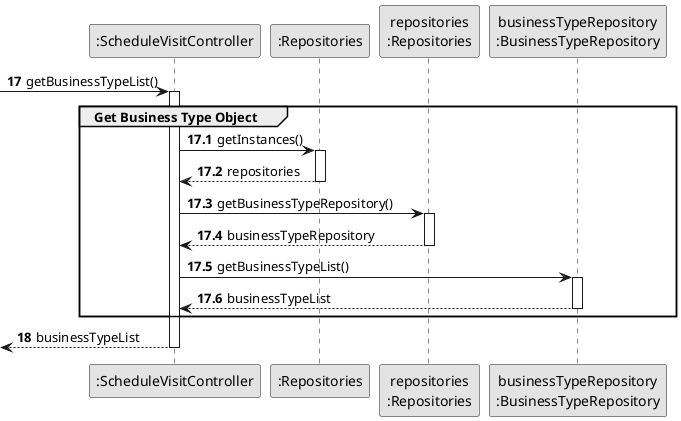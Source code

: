 @startuml
skinparam monochrome true
skinparam packageStyle rectangle
skinparam shadowing false


participant ":ScheduleVisitController" as CTRL
participant ":Repositories" as RepositorySingleton
participant "repositories\n:Repositories" as PLAT
participant "businessTypeRepository\n:BusinessTypeRepository" as BusinessTypeRepository


autonumber 17

 -> CTRL : getBusinessTypeList()

activate CTRL

    autonumber 17.1

        group Get Business Type Object

        CTRL -> RepositorySingleton : getInstances()
        activate RepositorySingleton

        RepositorySingleton --> CTRL : repositories
        deactivate RepositorySingleton

        CTRL -> PLAT : getBusinessTypeRepository()

        activate PLAT

        PLAT --> CTRL : businessTypeRepository
        deactivate PLAT

        CTRL -> BusinessTypeRepository : getBusinessTypeList()

        activate BusinessTypeRepository

        BusinessTypeRepository --> CTRL : businessTypeList
        deactivate BusinessTypeRepository

        end group

autonumber 18
<-- CTRL : businessTypeList
deactivate CTRL

@enduml